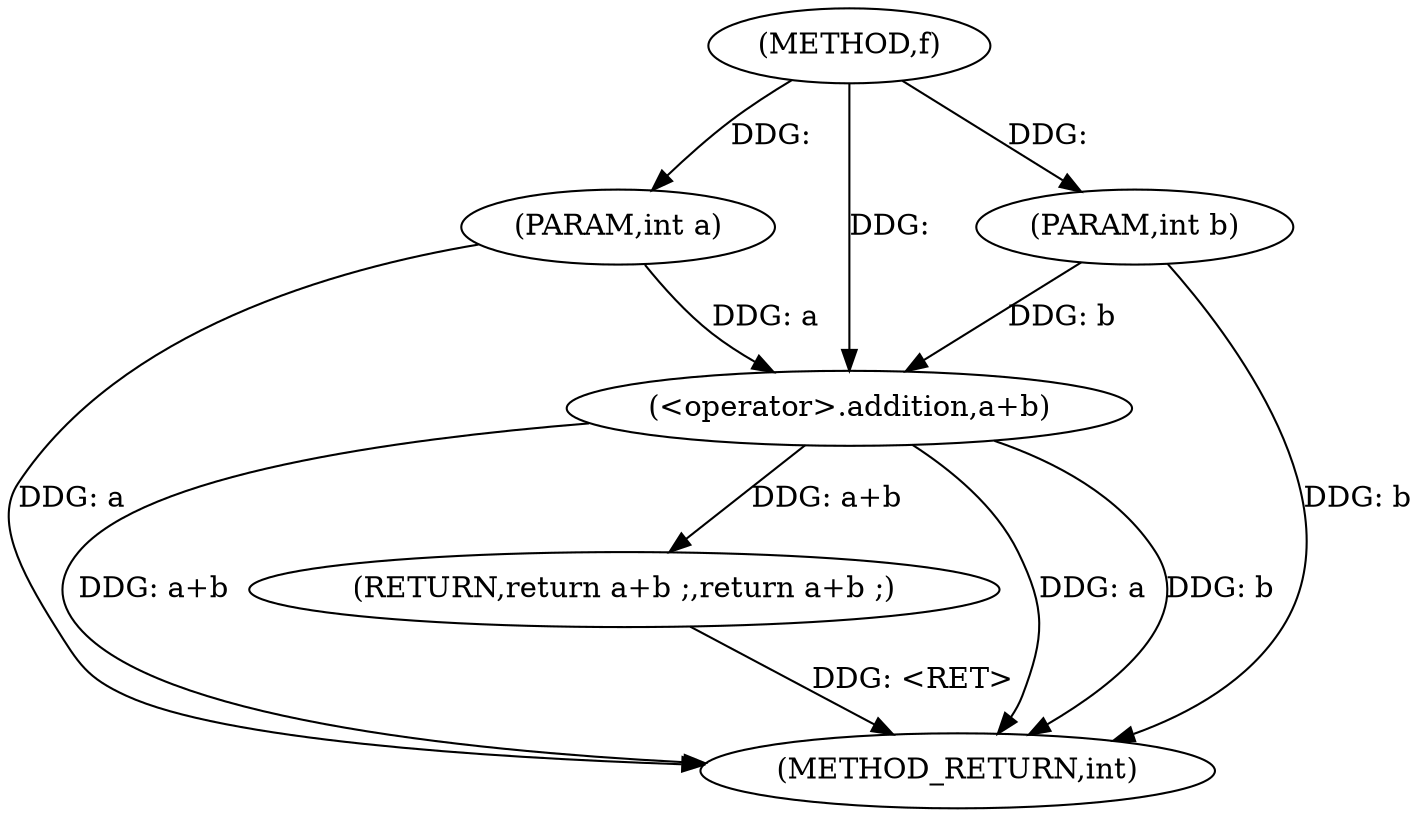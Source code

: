 digraph "f" {  
"1000428" [label = "(METHOD,f)" ]
"1000436" [label = "(METHOD_RETURN,int)" ]
"1000429" [label = "(PARAM,int a)" ]
"1000430" [label = "(PARAM,int b)" ]
"1000432" [label = "(RETURN,return a+b ;,return a+b ;)" ]
"1000433" [label = "(<operator>.addition,a+b)" ]
  "1000429" -> "1000436"  [ label = "DDG: a"] 
  "1000430" -> "1000436"  [ label = "DDG: b"] 
  "1000433" -> "1000436"  [ label = "DDG: a"] 
  "1000433" -> "1000436"  [ label = "DDG: b"] 
  "1000433" -> "1000436"  [ label = "DDG: a+b"] 
  "1000432" -> "1000436"  [ label = "DDG: <RET>"] 
  "1000428" -> "1000429"  [ label = "DDG: "] 
  "1000428" -> "1000430"  [ label = "DDG: "] 
  "1000433" -> "1000432"  [ label = "DDG: a+b"] 
  "1000429" -> "1000433"  [ label = "DDG: a"] 
  "1000428" -> "1000433"  [ label = "DDG: "] 
  "1000430" -> "1000433"  [ label = "DDG: b"] 
}
